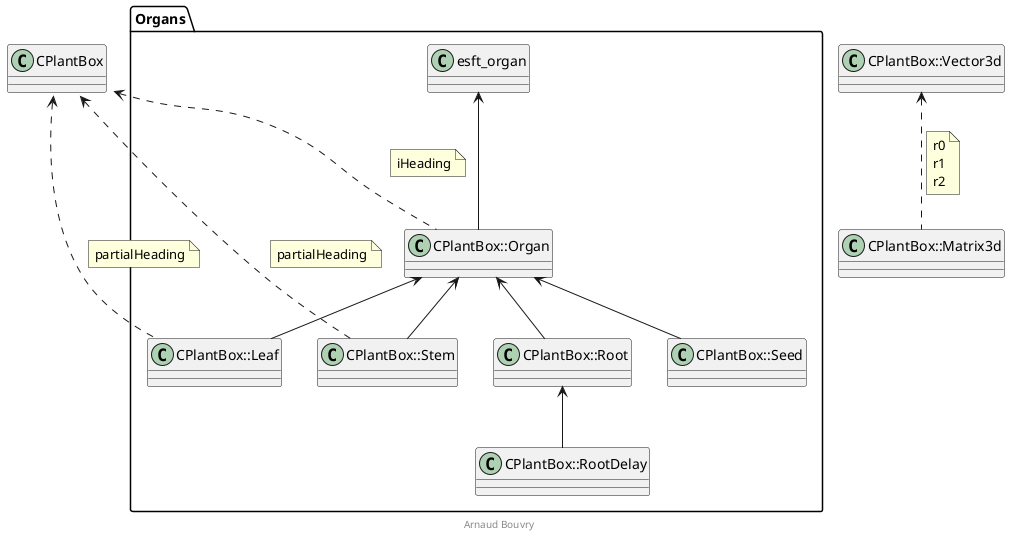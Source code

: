 @startuml
footer Arnaud Bouvry
' Ortho lines (only vertical and horizontal segments)
'skinparam linetype ortho

' Split into 4 pages
'page 2x2
'skinparam pageMargin 10

skinparam svgLinkTarget _parent
skinparam backgroundColor white


'#############
'# ORGANS
'#############
package Organs {
class CPlantBox::Organ
class CPlantBox::Leaf
class CPlantBox::Root
class CPlantBox::RootDelay
class CPlantBox::Seed
class CPlantBox::Stem

CPlantBox::Organ <-- CPlantBox::Leaf
esft_organ <-- CPlantBox::Organ


CPlantBox::Organ <-- CPlantBox::Root
CPlantBox::Organ <-- CPlantBox::Seed
CPlantBox::Organ <-- CPlantBox::Stem
CPlantBox::Root <-- CPlantBox::RootDelay
}
CPlantBox::Vector3d <.. CPlantBox::Leaf
note on link
partialHeading
end note

CPlantBox::Vector3d <.. CPlantBox::Stem
note on link
partialHeading
end note

CPlantBox::Matrix3d <.. CPlantBox::Organ
note on link
iHeading
end note

'#############
'# GEOMETRY
'#############

class CPlantBox::Matrix3d
class CPlantBox::Vector3d

CPlantBox::Vector3d <.. CPlantBox::Matrix3d
note on link
r0
r1
r2
end note

@enduml

